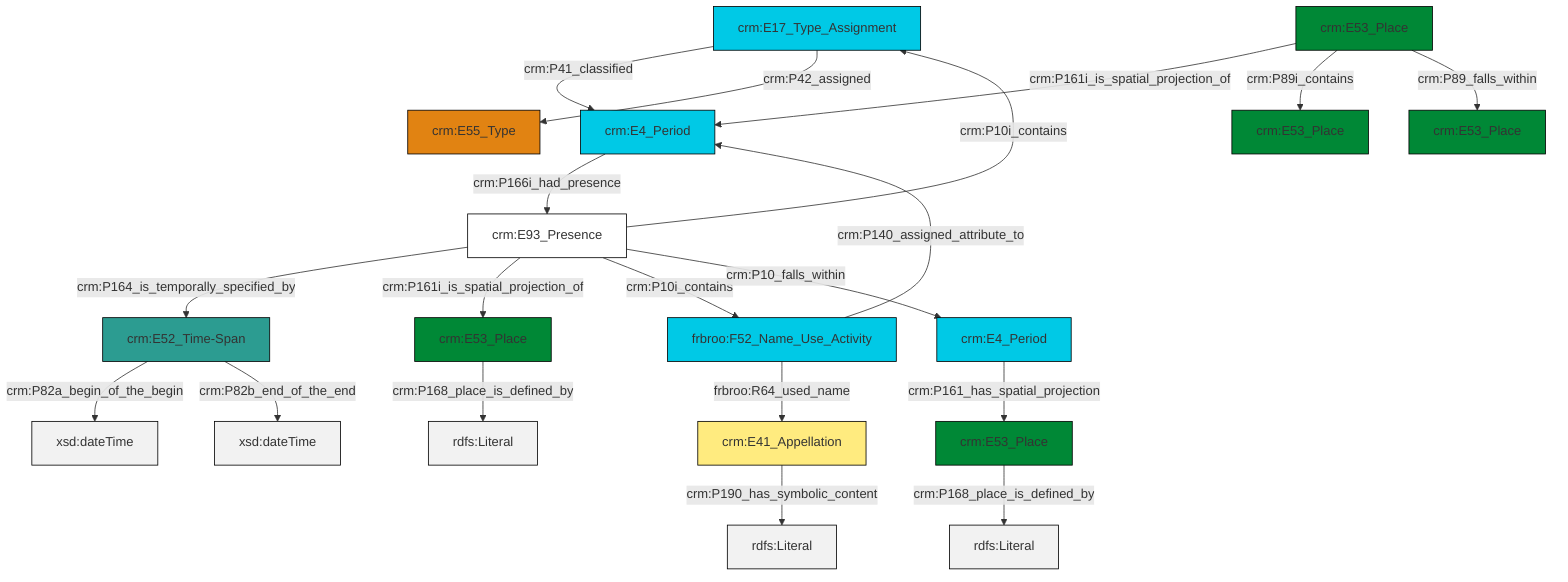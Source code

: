 graph TD
classDef Literal fill:#f2f2f2,stroke:#000000;
classDef CRM_Entity fill:#FFFFFF,stroke:#000000;
classDef Temporal_Entity fill:#00C9E6, stroke:#000000;
classDef Type fill:#E18312, stroke:#000000;
classDef Time-Span fill:#2C9C91, stroke:#000000;
classDef Appellation fill:#FFEB7F, stroke:#000000;
classDef Place fill:#008836, stroke:#000000;
classDef Persistent_Item fill:#B266B2, stroke:#000000;
classDef Conceptual_Object fill:#FFD700, stroke:#000000;
classDef Physical_Thing fill:#D2B48C, stroke:#000000;
classDef Actor fill:#f58aad, stroke:#000000;
classDef PC_Classes fill:#4ce600, stroke:#000000;
classDef Multi fill:#cccccc,stroke:#000000;

4["crm:E53_Place"]:::Place -->|crm:P161i_is_spatial_projection_of| 5["crm:E4_Period"]:::Temporal_Entity
6["crm:E52_Time-Span"]:::Time-Span -->|crm:P82a_begin_of_the_begin| 7[xsd:dateTime]:::Literal
8["crm:E93_Presence"]:::CRM_Entity -->|crm:P10i_contains| 2["crm:E17_Type_Assignment"]:::Temporal_Entity
9["frbroo:F52_Name_Use_Activity"]:::Temporal_Entity -->|frbroo:R64_used_name| 10["crm:E41_Appellation"]:::Appellation
4["crm:E53_Place"]:::Place -->|crm:P89i_contains| 11["crm:E53_Place"]:::Place
2["crm:E17_Type_Assignment"]:::Temporal_Entity -->|crm:P41_classified| 5["crm:E4_Period"]:::Temporal_Entity
13["crm:E53_Place"]:::Place -->|crm:P168_place_is_defined_by| 14[rdfs:Literal]:::Literal
8["crm:E93_Presence"]:::CRM_Entity -->|crm:P164_is_temporally_specified_by| 6["crm:E52_Time-Span"]:::Time-Span
10["crm:E41_Appellation"]:::Appellation -->|crm:P190_has_symbolic_content| 18[rdfs:Literal]:::Literal
19["crm:E4_Period"]:::Temporal_Entity -->|crm:P161_has_spatial_projection| 13["crm:E53_Place"]:::Place
8["crm:E93_Presence"]:::CRM_Entity -->|crm:P161i_is_spatial_projection_of| 21["crm:E53_Place"]:::Place
8["crm:E93_Presence"]:::CRM_Entity -->|crm:P10i_contains| 9["frbroo:F52_Name_Use_Activity"]:::Temporal_Entity
2["crm:E17_Type_Assignment"]:::Temporal_Entity -->|crm:P42_assigned| 0["crm:E55_Type"]:::Type
9["frbroo:F52_Name_Use_Activity"]:::Temporal_Entity -->|crm:P140_assigned_attribute_to| 5["crm:E4_Period"]:::Temporal_Entity
5["crm:E4_Period"]:::Temporal_Entity -->|crm:P166i_had_presence| 8["crm:E93_Presence"]:::CRM_Entity
4["crm:E53_Place"]:::Place -->|crm:P89_falls_within| 24["crm:E53_Place"]:::Place
21["crm:E53_Place"]:::Place -->|crm:P168_place_is_defined_by| 27[rdfs:Literal]:::Literal
6["crm:E52_Time-Span"]:::Time-Span -->|crm:P82b_end_of_the_end| 28[xsd:dateTime]:::Literal
8["crm:E93_Presence"]:::CRM_Entity -->|crm:P10_falls_within| 19["crm:E4_Period"]:::Temporal_Entity